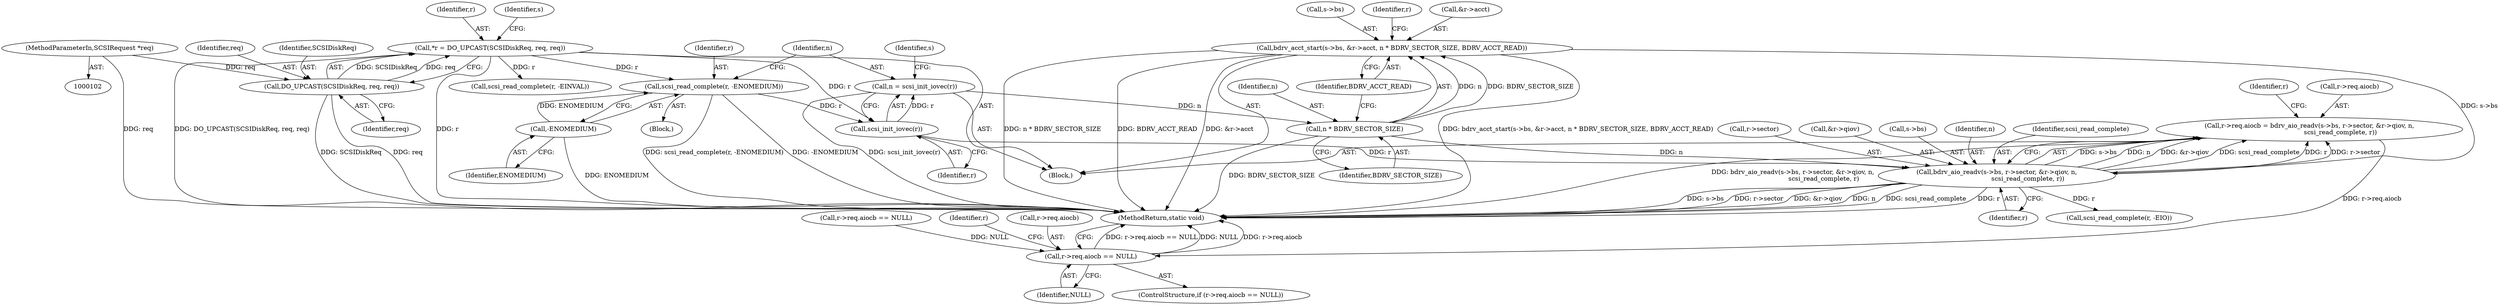 digraph "0_qemu_103b40f51e4012b3b0ad20f615562a1806d7f49a_0@API" {
"1000227" [label="(Call,r->req.aiocb = bdrv_aio_readv(s->bs, r->sector, &r->qiov, n,\n                               scsi_read_complete, r))"];
"1000233" [label="(Call,bdrv_aio_readv(s->bs, r->sector, &r->qiov, n,\n                               scsi_read_complete, r))"];
"1000215" [label="(Call,bdrv_acct_start(s->bs, &r->acct, n * BDRV_SECTOR_SIZE, BDRV_ACCT_READ))"];
"1000223" [label="(Call,n * BDRV_SECTOR_SIZE)"];
"1000211" [label="(Call,n = scsi_init_iovec(r))"];
"1000213" [label="(Call,scsi_init_iovec(r))"];
"1000106" [label="(Call,*r = DO_UPCAST(SCSIDiskReq, req, req))"];
"1000108" [label="(Call,DO_UPCAST(SCSIDiskReq, req, req))"];
"1000103" [label="(MethodParameterIn,SCSIRequest *req)"];
"1000207" [label="(Call,scsi_read_complete(r, -ENOMEDIUM))"];
"1000209" [label="(Call,-ENOMEDIUM)"];
"1000248" [label="(Call,r->req.aiocb == NULL)"];
"1000209" [label="(Call,-ENOMEDIUM)"];
"1000227" [label="(Call,r->req.aiocb = bdrv_aio_readv(s->bs, r->sector, &r->qiov, n,\n                               scsi_read_complete, r))"];
"1000224" [label="(Identifier,n)"];
"1000177" [label="(Call,r->req.aiocb == NULL)"];
"1000226" [label="(Identifier,BDRV_ACCT_READ)"];
"1000254" [label="(Identifier,NULL)"];
"1000114" [label="(Identifier,s)"];
"1000210" [label="(Identifier,ENOMEDIUM)"];
"1000247" [label="(ControlStructure,if (r->req.aiocb == NULL))"];
"1000212" [label="(Identifier,n)"];
"1000230" [label="(Identifier,r)"];
"1000257" [label="(Identifier,r)"];
"1000251" [label="(Identifier,r)"];
"1000110" [label="(Identifier,req)"];
"1000256" [label="(Call,scsi_read_complete(r, -EIO))"];
"1000219" [label="(Call,&r->acct)"];
"1000240" [label="(Call,&r->qiov)"];
"1000211" [label="(Call,n = scsi_init_iovec(r))"];
"1000234" [label="(Call,s->bs)"];
"1000217" [label="(Identifier,s)"];
"1000214" [label="(Identifier,r)"];
"1000108" [label="(Call,DO_UPCAST(SCSIDiskReq, req, req))"];
"1000197" [label="(Call,scsi_read_complete(r, -EINVAL))"];
"1000248" [label="(Call,r->req.aiocb == NULL)"];
"1000244" [label="(Identifier,n)"];
"1000249" [label="(Call,r->req.aiocb)"];
"1000213" [label="(Call,scsi_init_iovec(r))"];
"1000233" [label="(Call,bdrv_aio_readv(s->bs, r->sector, &r->qiov, n,\n                               scsi_read_complete, r))"];
"1000107" [label="(Identifier,r)"];
"1000103" [label="(MethodParameterIn,SCSIRequest *req)"];
"1000106" [label="(Call,*r = DO_UPCAST(SCSIDiskReq, req, req))"];
"1000111" [label="(Identifier,req)"];
"1000260" [label="(MethodReturn,static void)"];
"1000245" [label="(Identifier,scsi_read_complete)"];
"1000215" [label="(Call,bdrv_acct_start(s->bs, &r->acct, n * BDRV_SECTOR_SIZE, BDRV_ACCT_READ))"];
"1000237" [label="(Call,r->sector)"];
"1000206" [label="(Block,)"];
"1000228" [label="(Call,r->req.aiocb)"];
"1000109" [label="(Identifier,SCSIDiskReq)"];
"1000223" [label="(Call,n * BDRV_SECTOR_SIZE)"];
"1000225" [label="(Identifier,BDRV_SECTOR_SIZE)"];
"1000208" [label="(Identifier,r)"];
"1000216" [label="(Call,s->bs)"];
"1000246" [label="(Identifier,r)"];
"1000104" [label="(Block,)"];
"1000207" [label="(Call,scsi_read_complete(r, -ENOMEDIUM))"];
"1000227" -> "1000104"  [label="AST: "];
"1000227" -> "1000233"  [label="CFG: "];
"1000228" -> "1000227"  [label="AST: "];
"1000233" -> "1000227"  [label="AST: "];
"1000251" -> "1000227"  [label="CFG: "];
"1000227" -> "1000260"  [label="DDG: bdrv_aio_readv(s->bs, r->sector, &r->qiov, n,\n                               scsi_read_complete, r)"];
"1000233" -> "1000227"  [label="DDG: s->bs"];
"1000233" -> "1000227"  [label="DDG: n"];
"1000233" -> "1000227"  [label="DDG: &r->qiov"];
"1000233" -> "1000227"  [label="DDG: scsi_read_complete"];
"1000233" -> "1000227"  [label="DDG: r"];
"1000233" -> "1000227"  [label="DDG: r->sector"];
"1000227" -> "1000248"  [label="DDG: r->req.aiocb"];
"1000233" -> "1000246"  [label="CFG: "];
"1000234" -> "1000233"  [label="AST: "];
"1000237" -> "1000233"  [label="AST: "];
"1000240" -> "1000233"  [label="AST: "];
"1000244" -> "1000233"  [label="AST: "];
"1000245" -> "1000233"  [label="AST: "];
"1000246" -> "1000233"  [label="AST: "];
"1000233" -> "1000260"  [label="DDG: s->bs"];
"1000233" -> "1000260"  [label="DDG: r->sector"];
"1000233" -> "1000260"  [label="DDG: &r->qiov"];
"1000233" -> "1000260"  [label="DDG: n"];
"1000233" -> "1000260"  [label="DDG: scsi_read_complete"];
"1000233" -> "1000260"  [label="DDG: r"];
"1000215" -> "1000233"  [label="DDG: s->bs"];
"1000223" -> "1000233"  [label="DDG: n"];
"1000213" -> "1000233"  [label="DDG: r"];
"1000233" -> "1000256"  [label="DDG: r"];
"1000215" -> "1000104"  [label="AST: "];
"1000215" -> "1000226"  [label="CFG: "];
"1000216" -> "1000215"  [label="AST: "];
"1000219" -> "1000215"  [label="AST: "];
"1000223" -> "1000215"  [label="AST: "];
"1000226" -> "1000215"  [label="AST: "];
"1000230" -> "1000215"  [label="CFG: "];
"1000215" -> "1000260"  [label="DDG: n * BDRV_SECTOR_SIZE"];
"1000215" -> "1000260"  [label="DDG: BDRV_ACCT_READ"];
"1000215" -> "1000260"  [label="DDG: &r->acct"];
"1000215" -> "1000260"  [label="DDG: bdrv_acct_start(s->bs, &r->acct, n * BDRV_SECTOR_SIZE, BDRV_ACCT_READ)"];
"1000223" -> "1000215"  [label="DDG: n"];
"1000223" -> "1000215"  [label="DDG: BDRV_SECTOR_SIZE"];
"1000223" -> "1000225"  [label="CFG: "];
"1000224" -> "1000223"  [label="AST: "];
"1000225" -> "1000223"  [label="AST: "];
"1000226" -> "1000223"  [label="CFG: "];
"1000223" -> "1000260"  [label="DDG: BDRV_SECTOR_SIZE"];
"1000211" -> "1000223"  [label="DDG: n"];
"1000211" -> "1000104"  [label="AST: "];
"1000211" -> "1000213"  [label="CFG: "];
"1000212" -> "1000211"  [label="AST: "];
"1000213" -> "1000211"  [label="AST: "];
"1000217" -> "1000211"  [label="CFG: "];
"1000211" -> "1000260"  [label="DDG: scsi_init_iovec(r)"];
"1000213" -> "1000211"  [label="DDG: r"];
"1000213" -> "1000214"  [label="CFG: "];
"1000214" -> "1000213"  [label="AST: "];
"1000106" -> "1000213"  [label="DDG: r"];
"1000207" -> "1000213"  [label="DDG: r"];
"1000106" -> "1000104"  [label="AST: "];
"1000106" -> "1000108"  [label="CFG: "];
"1000107" -> "1000106"  [label="AST: "];
"1000108" -> "1000106"  [label="AST: "];
"1000114" -> "1000106"  [label="CFG: "];
"1000106" -> "1000260"  [label="DDG: DO_UPCAST(SCSIDiskReq, req, req)"];
"1000106" -> "1000260"  [label="DDG: r"];
"1000108" -> "1000106"  [label="DDG: SCSIDiskReq"];
"1000108" -> "1000106"  [label="DDG: req"];
"1000106" -> "1000197"  [label="DDG: r"];
"1000106" -> "1000207"  [label="DDG: r"];
"1000108" -> "1000111"  [label="CFG: "];
"1000109" -> "1000108"  [label="AST: "];
"1000110" -> "1000108"  [label="AST: "];
"1000111" -> "1000108"  [label="AST: "];
"1000108" -> "1000260"  [label="DDG: req"];
"1000108" -> "1000260"  [label="DDG: SCSIDiskReq"];
"1000103" -> "1000108"  [label="DDG: req"];
"1000103" -> "1000102"  [label="AST: "];
"1000103" -> "1000260"  [label="DDG: req"];
"1000207" -> "1000206"  [label="AST: "];
"1000207" -> "1000209"  [label="CFG: "];
"1000208" -> "1000207"  [label="AST: "];
"1000209" -> "1000207"  [label="AST: "];
"1000212" -> "1000207"  [label="CFG: "];
"1000207" -> "1000260"  [label="DDG: scsi_read_complete(r, -ENOMEDIUM)"];
"1000207" -> "1000260"  [label="DDG: -ENOMEDIUM"];
"1000209" -> "1000207"  [label="DDG: ENOMEDIUM"];
"1000209" -> "1000210"  [label="CFG: "];
"1000210" -> "1000209"  [label="AST: "];
"1000209" -> "1000260"  [label="DDG: ENOMEDIUM"];
"1000248" -> "1000247"  [label="AST: "];
"1000248" -> "1000254"  [label="CFG: "];
"1000249" -> "1000248"  [label="AST: "];
"1000254" -> "1000248"  [label="AST: "];
"1000257" -> "1000248"  [label="CFG: "];
"1000260" -> "1000248"  [label="CFG: "];
"1000248" -> "1000260"  [label="DDG: r->req.aiocb == NULL"];
"1000248" -> "1000260"  [label="DDG: NULL"];
"1000248" -> "1000260"  [label="DDG: r->req.aiocb"];
"1000177" -> "1000248"  [label="DDG: NULL"];
}
